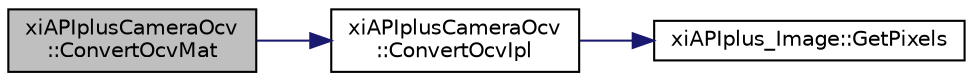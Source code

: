 digraph "xiAPIplusCameraOcv::ConvertOcvMat"
{
  edge [fontname="Helvetica",fontsize="10",labelfontname="Helvetica",labelfontsize="10"];
  node [fontname="Helvetica",fontsize="10",shape=record];
  rankdir="LR";
  Node13 [label="xiAPIplusCameraOcv\l::ConvertOcvMat",height=0.2,width=0.4,color="black", fillcolor="grey75", style="filled", fontcolor="black"];
  Node13 -> Node14 [color="midnightblue",fontsize="10",style="solid",fontname="Helvetica"];
  Node14 [label="xiAPIplusCameraOcv\l::ConvertOcvIpl",height=0.2,width=0.4,color="black", fillcolor="white", style="filled",URL="$classxi_a_p_iplus_camera_ocv.html#a63d12d5d6cce9298f8e715324afab177"];
  Node14 -> Node15 [color="midnightblue",fontsize="10",style="solid",fontname="Helvetica"];
  Node15 [label="xiAPIplus_Image::GetPixels",height=0.2,width=0.4,color="black", fillcolor="white", style="filled",URL="$classxi_a_p_iplus___image.html#ac606d091a654bb3fbb359849f0754dba"];
}
